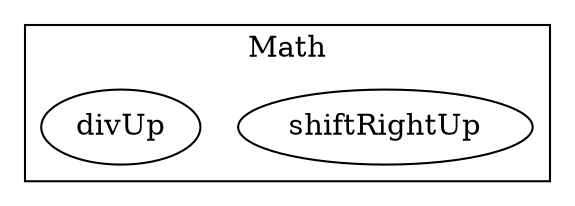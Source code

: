 strict digraph {
subgraph cluster_4928_Math {
label = "Math"
"4928_shiftRightUp" [label="shiftRightUp"]
"4928_divUp" [label="divUp"]
}subgraph cluster_solidity {
label = "[Solidity]"
}
}